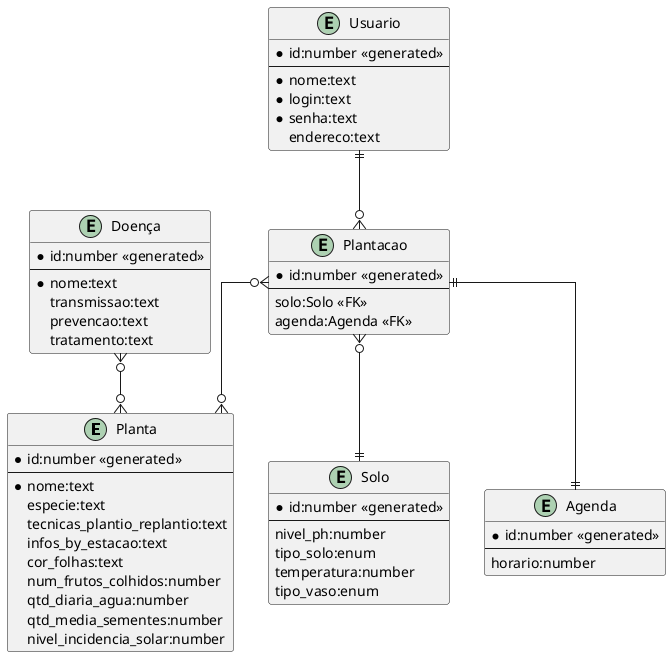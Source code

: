 @startuml hortech
    ' avoid problems with angled crows feet
    skinparam linetype ortho
    entity "Planta" as e1{
        *id:number <<generated>>
        --
        *nome:text
        especie:text
        tecnicas_plantio_replantio:text
        infos_by_estacao:text
        cor_folhas:text
        num_frutos_colhidos:number
        qtd_diaria_agua:number
        qtd_media_sementes:number
        nivel_incidencia_solar:number
    }
    entity "Solo" as e2{
        *id:number <<generated>>
        --
        nivel_ph:number
        tipo_solo:enum
        temperatura:number
        tipo_vaso:enum
    }
    entity "Doença" as e3{
        *id:number <<generated>>
        --
        *nome:text
        transmissao:text
        prevencao:text
        tratamento:text
    }
    entity "Agenda" as e4{
        *id:number <<generated>>
        --
        horario:number
    }
    entity "Plantacao" as e5{
        *id:number <<generated>>
        --
        solo:Solo <<FK>>
        agenda:Agenda <<FK>>
    }
    entity "Usuario" as e6{
        *id:number <<generated>>
        --
        *nome:text
        *login:text
        *senha:text
        endereco:text
    }

    e5 }o--o{ e1
    e5 }o--|| e2
    e5 ||--|| e4
    e3 }o--o{ e1
    e6 ||--o{ e5
@enduml

